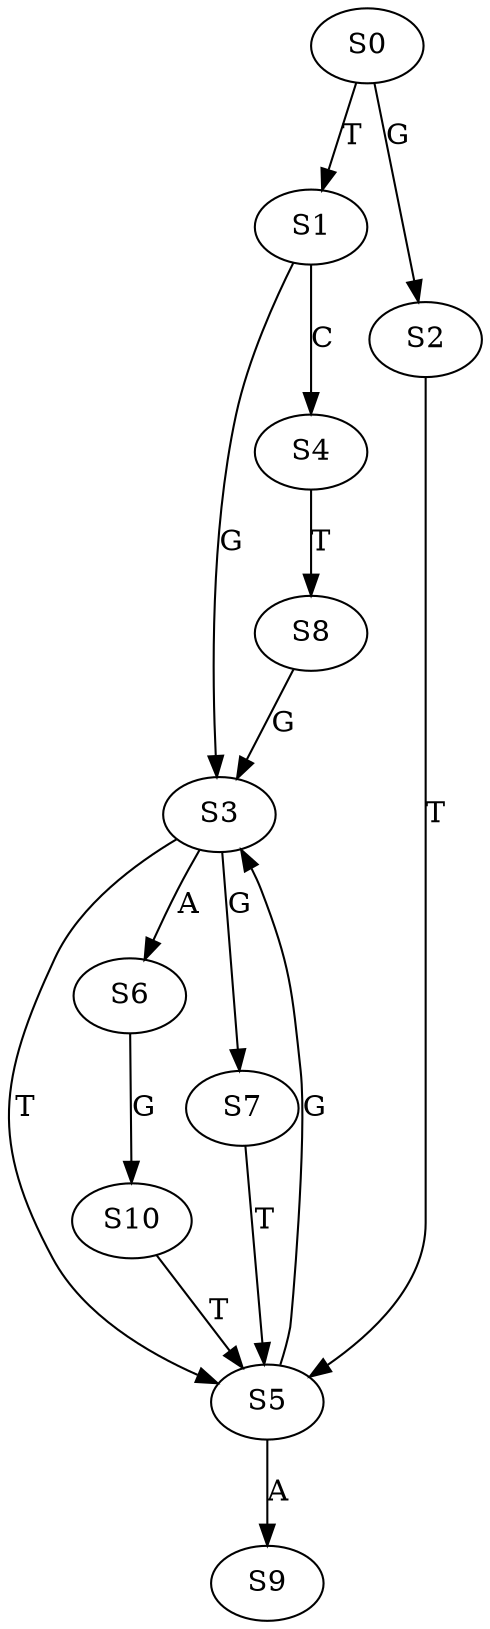 strict digraph  {
	S0 -> S1 [ label = T ];
	S0 -> S2 [ label = G ];
	S1 -> S3 [ label = G ];
	S1 -> S4 [ label = C ];
	S2 -> S5 [ label = T ];
	S3 -> S6 [ label = A ];
	S3 -> S5 [ label = T ];
	S3 -> S7 [ label = G ];
	S4 -> S8 [ label = T ];
	S5 -> S9 [ label = A ];
	S5 -> S3 [ label = G ];
	S6 -> S10 [ label = G ];
	S7 -> S5 [ label = T ];
	S8 -> S3 [ label = G ];
	S10 -> S5 [ label = T ];
}
